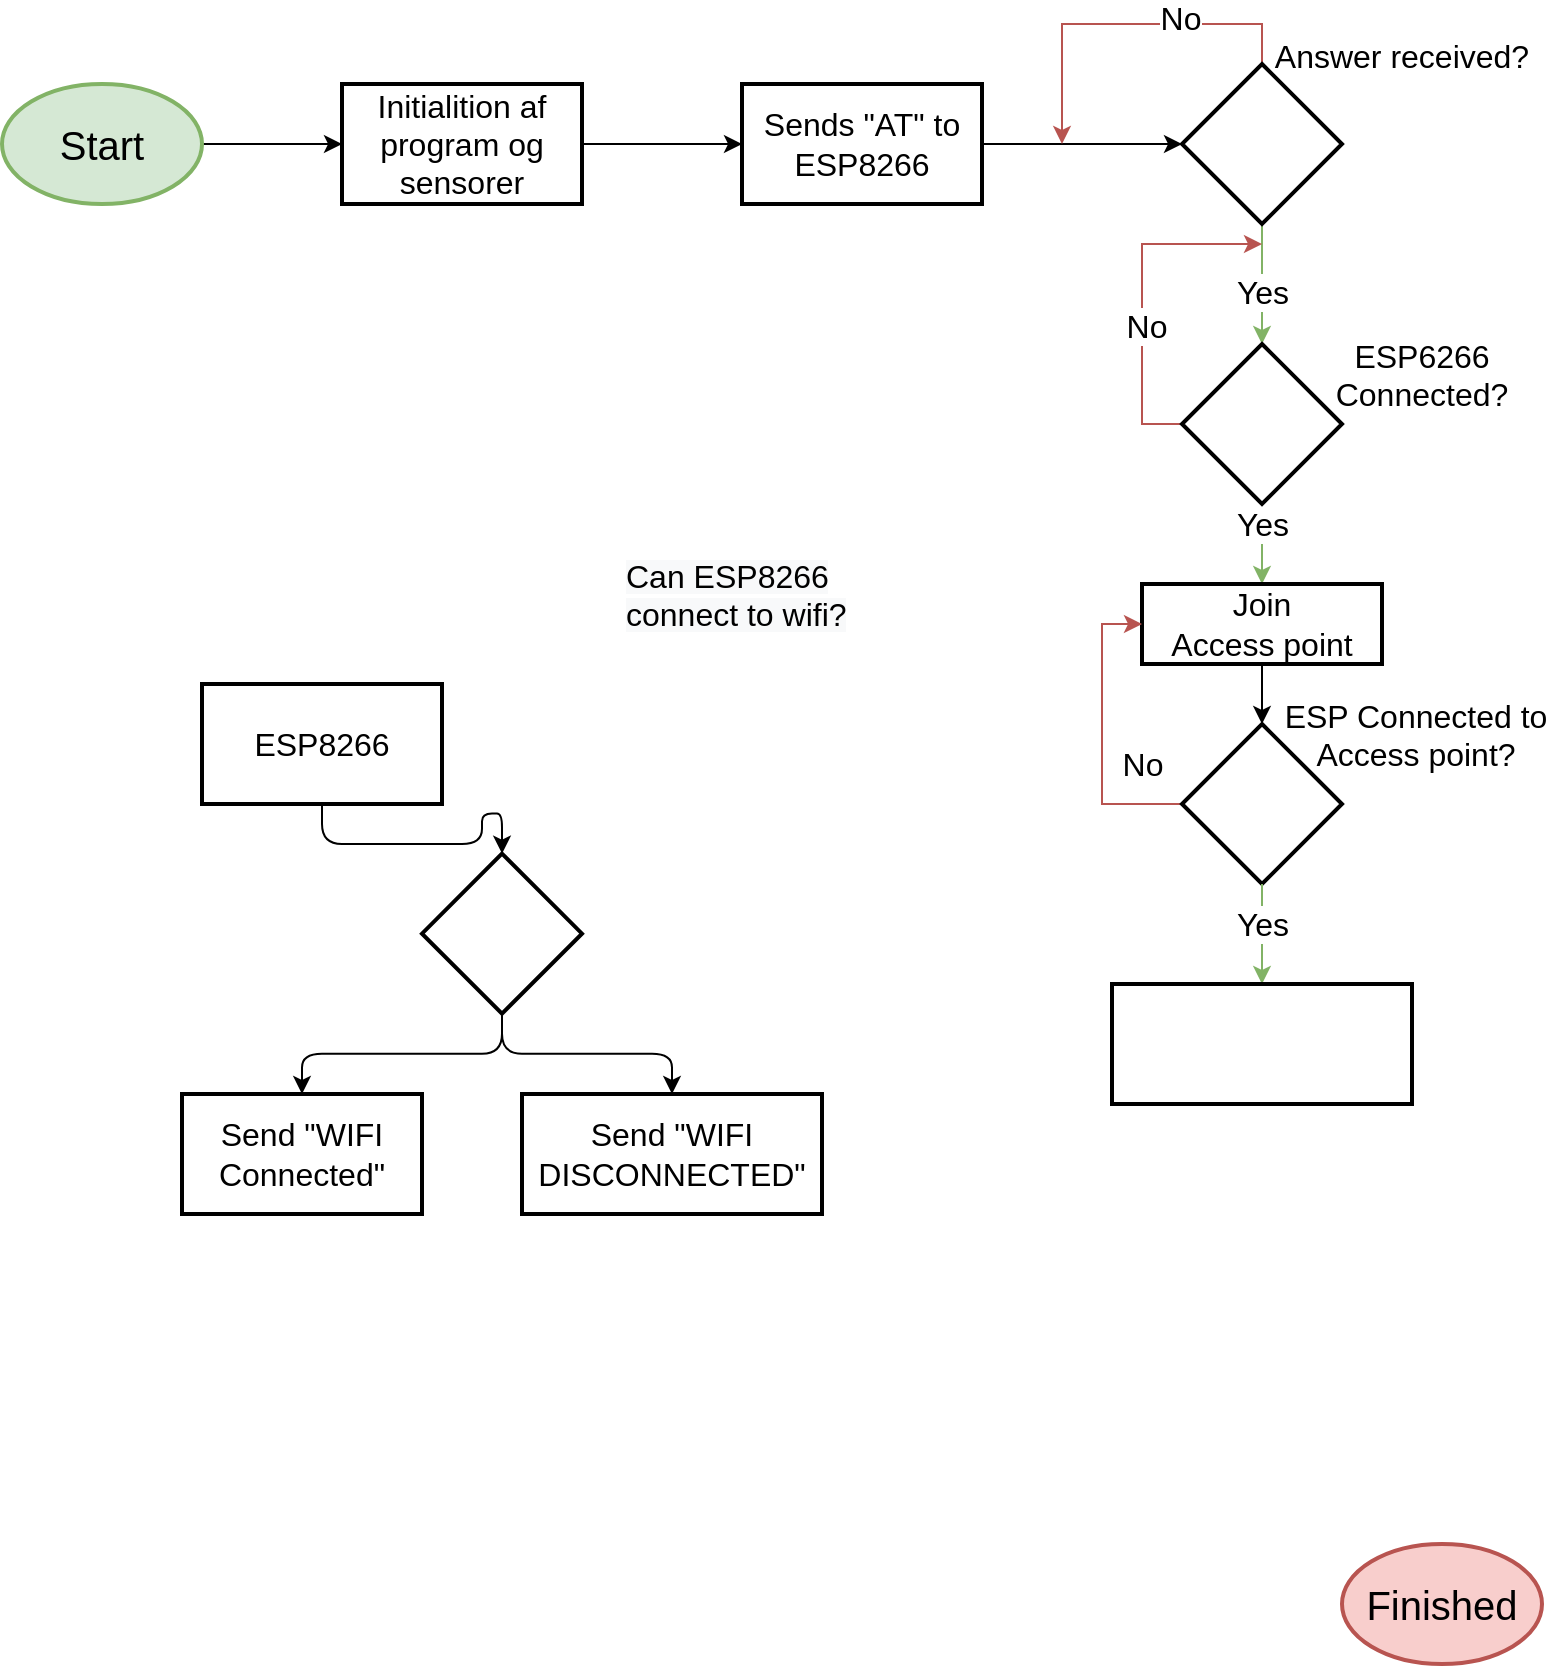 <mxfile version="13.7.9" type="device"><diagram id="FaV-3J4RYFhDOAYKGPKZ" name="Side-1"><mxGraphModel dx="677" dy="391" grid="1" gridSize="10" guides="1" tooltips="1" connect="1" arrows="1" fold="1" page="1" pageScale="1" pageWidth="827" pageHeight="1169" math="0" shadow="0"><root><mxCell id="0"/><mxCell id="1" parent="0"/><mxCell id="T9v7fl9vdt2O8YR_j9P5-5" value="" style="edgeStyle=orthogonalEdgeStyle;orthogonalLoop=1;jettySize=auto;html=1;" edge="1" parent="1" source="T9v7fl9vdt2O8YR_j9P5-1" target="T9v7fl9vdt2O8YR_j9P5-4"><mxGeometry relative="1" as="geometry"/></mxCell><mxCell id="T9v7fl9vdt2O8YR_j9P5-1" value="&lt;font style=&quot;font-size: 20px&quot;&gt;Start&lt;/font&gt;" style="strokeWidth=2;html=1;shape=mxgraph.flowchart.start_1;whiteSpace=wrap;fillColor=#d5e8d4;strokeColor=#82b366;" vertex="1" parent="1"><mxGeometry x="50" y="50" width="100" height="60" as="geometry"/></mxCell><mxCell id="T9v7fl9vdt2O8YR_j9P5-23" value="" style="edgeStyle=orthogonalEdgeStyle;orthogonalLoop=1;jettySize=auto;html=1;fontSize=16;" edge="1" parent="1" source="T9v7fl9vdt2O8YR_j9P5-4" target="T9v7fl9vdt2O8YR_j9P5-22"><mxGeometry relative="1" as="geometry"/></mxCell><mxCell id="T9v7fl9vdt2O8YR_j9P5-4" value="Initialition af program og sensorer" style="whiteSpace=wrap;html=1;strokeWidth=2;fontSize=16;" vertex="1" parent="1"><mxGeometry x="220" y="50" width="120" height="60" as="geometry"/></mxCell><mxCell id="T9v7fl9vdt2O8YR_j9P5-14" value="" style="edgeStyle=orthogonalEdgeStyle;orthogonalLoop=1;jettySize=auto;html=1;fontSize=16;" edge="1" parent="1" source="T9v7fl9vdt2O8YR_j9P5-12" target="T9v7fl9vdt2O8YR_j9P5-13"><mxGeometry relative="1" as="geometry"/></mxCell><mxCell id="T9v7fl9vdt2O8YR_j9P5-12" value="ESP8266" style="whiteSpace=wrap;html=1;fontSize=16;strokeWidth=2;" vertex="1" parent="1"><mxGeometry x="150" y="350" width="120" height="60" as="geometry"/></mxCell><mxCell id="T9v7fl9vdt2O8YR_j9P5-18" value="" style="edgeStyle=orthogonalEdgeStyle;orthogonalLoop=1;jettySize=auto;html=1;fontSize=16;" edge="1" parent="1" source="T9v7fl9vdt2O8YR_j9P5-13" target="T9v7fl9vdt2O8YR_j9P5-17"><mxGeometry relative="1" as="geometry"/></mxCell><mxCell id="T9v7fl9vdt2O8YR_j9P5-21" style="edgeStyle=orthogonalEdgeStyle;orthogonalLoop=1;jettySize=auto;html=1;fontSize=16;" edge="1" parent="1" source="T9v7fl9vdt2O8YR_j9P5-13" target="T9v7fl9vdt2O8YR_j9P5-20"><mxGeometry relative="1" as="geometry"/></mxCell><mxCell id="T9v7fl9vdt2O8YR_j9P5-13" value="" style="rhombus;whiteSpace=wrap;html=1;fontSize=16;strokeWidth=2;" vertex="1" parent="1"><mxGeometry x="260" y="434.83" width="80" height="80" as="geometry"/></mxCell><mxCell id="T9v7fl9vdt2O8YR_j9P5-15" value="&lt;span style=&quot;color: rgb(0 , 0 , 0) ; font-family: &amp;#34;helvetica&amp;#34; ; font-size: 16px ; font-style: normal ; font-weight: 400 ; letter-spacing: normal ; text-align: center ; text-indent: 0px ; text-transform: none ; word-spacing: 0px ; background-color: rgb(248 , 249 , 250) ; display: inline ; float: none&quot;&gt;Can ESP8266&lt;br&gt;connect to wifi?&lt;/span&gt;" style="text;whiteSpace=wrap;html=1;fontSize=16;" vertex="1" parent="1"><mxGeometry x="360" y="280" width="120" height="50" as="geometry"/></mxCell><mxCell id="T9v7fl9vdt2O8YR_j9P5-17" value="Send &quot;WIFI Connected&quot;" style="whiteSpace=wrap;html=1;fontSize=16;strokeWidth=2;" vertex="1" parent="1"><mxGeometry x="140" y="555" width="120" height="60" as="geometry"/></mxCell><mxCell id="T9v7fl9vdt2O8YR_j9P5-20" value="Send &quot;WIFI DISCONNECTED&quot;" style="whiteSpace=wrap;html=1;fontSize=16;strokeWidth=2;" vertex="1" parent="1"><mxGeometry x="310" y="555" width="150" height="60" as="geometry"/></mxCell><mxCell id="T9v7fl9vdt2O8YR_j9P5-25" value="" style="edgeStyle=orthogonalEdgeStyle;orthogonalLoop=1;jettySize=auto;html=1;fontSize=16;" edge="1" parent="1" source="T9v7fl9vdt2O8YR_j9P5-22" target="T9v7fl9vdt2O8YR_j9P5-24"><mxGeometry relative="1" as="geometry"/></mxCell><mxCell id="T9v7fl9vdt2O8YR_j9P5-22" value="Sends &quot;AT&quot; to ESP8266" style="whiteSpace=wrap;html=1;fontSize=16;strokeWidth=2;" vertex="1" parent="1"><mxGeometry x="420" y="50" width="120" height="60" as="geometry"/></mxCell><mxCell id="T9v7fl9vdt2O8YR_j9P5-28" value="" style="edgeStyle=orthogonalEdgeStyle;rounded=0;orthogonalLoop=1;jettySize=auto;html=1;fontSize=16;fillColor=#d5e8d4;strokeColor=#82b366;entryX=0.5;entryY=0;entryDx=0;entryDy=0;" edge="1" parent="1" source="T9v7fl9vdt2O8YR_j9P5-24" target="T9v7fl9vdt2O8YR_j9P5-37"><mxGeometry relative="1" as="geometry"><mxPoint x="680" y="210" as="targetPoint"/></mxGeometry></mxCell><mxCell id="T9v7fl9vdt2O8YR_j9P5-32" value="Yes" style="edgeLabel;html=1;align=center;verticalAlign=middle;resizable=0;points=[];fontSize=16;" vertex="1" connectable="0" parent="T9v7fl9vdt2O8YR_j9P5-28"><mxGeometry x="-0.204" y="1" relative="1" as="geometry"><mxPoint x="-1" y="10" as="offset"/></mxGeometry></mxCell><mxCell id="T9v7fl9vdt2O8YR_j9P5-29" style="edgeStyle=orthogonalEdgeStyle;rounded=0;orthogonalLoop=1;jettySize=auto;html=1;fontSize=16;fillColor=#f8cecc;strokeColor=#b85450;" edge="1" parent="1" source="T9v7fl9vdt2O8YR_j9P5-24"><mxGeometry relative="1" as="geometry"><mxPoint x="580" y="80" as="targetPoint"/><Array as="points"><mxPoint x="680" y="20"/><mxPoint x="580" y="20"/></Array></mxGeometry></mxCell><mxCell id="T9v7fl9vdt2O8YR_j9P5-31" value="No" style="edgeLabel;html=1;align=center;verticalAlign=middle;resizable=0;points=[];fontSize=16;" vertex="1" connectable="0" parent="T9v7fl9vdt2O8YR_j9P5-29"><mxGeometry x="-0.315" y="-2" relative="1" as="geometry"><mxPoint y="-1" as="offset"/></mxGeometry></mxCell><mxCell id="T9v7fl9vdt2O8YR_j9P5-24" value="" style="rhombus;whiteSpace=wrap;html=1;fontSize=16;strokeWidth=2;" vertex="1" parent="1"><mxGeometry x="640" y="40" width="80" height="80" as="geometry"/></mxCell><mxCell id="T9v7fl9vdt2O8YR_j9P5-26" value="&lt;div style=&quot;&quot;&gt;&lt;span&gt;&lt;font face=&quot;helvetica&quot;&gt;Answer received?&lt;/font&gt;&lt;/span&gt;&lt;/div&gt;" style="text;whiteSpace=wrap;html=1;fontSize=16;align=center;" vertex="1" parent="1"><mxGeometry x="680" y="20" width="140" height="50" as="geometry"/></mxCell><mxCell id="T9v7fl9vdt2O8YR_j9P5-30" value="&lt;font style=&quot;font-size: 20px&quot;&gt;Finished&lt;/font&gt;" style="strokeWidth=2;html=1;shape=mxgraph.flowchart.start_1;whiteSpace=wrap;fillColor=#f8cecc;strokeColor=#b85450;" vertex="1" parent="1"><mxGeometry x="720" y="780" width="100" height="60" as="geometry"/></mxCell><mxCell id="T9v7fl9vdt2O8YR_j9P5-33" value="Yes" style="edgeStyle=orthogonalEdgeStyle;rounded=0;orthogonalLoop=1;jettySize=auto;html=1;fontSize=16;fillColor=#d5e8d4;strokeColor=#82b366;entryX=0.5;entryY=0;entryDx=0;entryDy=0;" edge="1" parent="1" source="T9v7fl9vdt2O8YR_j9P5-37" target="T9v7fl9vdt2O8YR_j9P5-40"><mxGeometry x="-0.5" relative="1" as="geometry"><mxPoint x="680" y="300" as="targetPoint"/><mxPoint as="offset"/></mxGeometry></mxCell><mxCell id="T9v7fl9vdt2O8YR_j9P5-34" value="Yes" style="edgeLabel;html=1;align=center;verticalAlign=middle;resizable=0;points=[];fontSize=16;" vertex="1" connectable="0" parent="T9v7fl9vdt2O8YR_j9P5-33"><mxGeometry x="-0.204" y="1" relative="1" as="geometry"><mxPoint x="1.67" y="-51" as="offset"/></mxGeometry></mxCell><mxCell id="T9v7fl9vdt2O8YR_j9P5-35" style="edgeStyle=orthogonalEdgeStyle;rounded=0;orthogonalLoop=1;jettySize=auto;html=1;fontSize=16;fillColor=#f8cecc;strokeColor=#b85450;exitX=0;exitY=0.5;exitDx=0;exitDy=0;" edge="1" parent="1" source="T9v7fl9vdt2O8YR_j9P5-37"><mxGeometry relative="1" as="geometry"><mxPoint x="680" y="130" as="targetPoint"/><Array as="points"><mxPoint x="620" y="220"/><mxPoint x="620" y="130"/></Array></mxGeometry></mxCell><mxCell id="T9v7fl9vdt2O8YR_j9P5-36" value="No" style="edgeLabel;html=1;align=center;verticalAlign=middle;resizable=0;points=[];fontSize=16;" vertex="1" connectable="0" parent="T9v7fl9vdt2O8YR_j9P5-35"><mxGeometry x="-0.315" y="-2" relative="1" as="geometry"><mxPoint y="-11.67" as="offset"/></mxGeometry></mxCell><mxCell id="T9v7fl9vdt2O8YR_j9P5-37" value="" style="rhombus;whiteSpace=wrap;html=1;fontSize=16;strokeWidth=2;" vertex="1" parent="1"><mxGeometry x="640" y="180" width="80" height="80" as="geometry"/></mxCell><mxCell id="T9v7fl9vdt2O8YR_j9P5-39" value="&lt;div&gt;&lt;span&gt;&lt;font face=&quot;helvetica&quot;&gt;ESP6266 Connected?&lt;/font&gt;&lt;/span&gt;&lt;/div&gt;" style="text;whiteSpace=wrap;html=1;fontSize=16;align=center;" vertex="1" parent="1"><mxGeometry x="690" y="170" width="140" height="50" as="geometry"/></mxCell><mxCell id="T9v7fl9vdt2O8YR_j9P5-50" style="edgeStyle=orthogonalEdgeStyle;rounded=0;orthogonalLoop=1;jettySize=auto;html=1;fontSize=16;" edge="1" parent="1" source="T9v7fl9vdt2O8YR_j9P5-40" target="T9v7fl9vdt2O8YR_j9P5-46"><mxGeometry relative="1" as="geometry"/></mxCell><mxCell id="T9v7fl9vdt2O8YR_j9P5-40" value="Join&lt;br&gt;Access point" style="whiteSpace=wrap;html=1;fontSize=16;strokeWidth=2;" vertex="1" parent="1"><mxGeometry x="620" y="300" width="120" height="40" as="geometry"/></mxCell><mxCell id="T9v7fl9vdt2O8YR_j9P5-44" style="edgeStyle=orthogonalEdgeStyle;rounded=0;orthogonalLoop=1;jettySize=auto;html=1;fontSize=16;fillColor=#f8cecc;strokeColor=#b85450;exitX=0;exitY=0.5;exitDx=0;exitDy=0;entryX=0;entryY=0.5;entryDx=0;entryDy=0;" edge="1" parent="1" source="T9v7fl9vdt2O8YR_j9P5-46" target="T9v7fl9vdt2O8YR_j9P5-40"><mxGeometry relative="1" as="geometry"><mxPoint x="680" y="290" as="targetPoint"/><Array as="points"><mxPoint x="600" y="410"/><mxPoint x="600" y="320"/></Array></mxGeometry></mxCell><mxCell id="T9v7fl9vdt2O8YR_j9P5-45" value="No" style="edgeLabel;html=1;align=center;verticalAlign=middle;resizable=0;points=[];fontSize=16;" vertex="1" connectable="0" parent="T9v7fl9vdt2O8YR_j9P5-44"><mxGeometry x="-0.315" y="-2" relative="1" as="geometry"><mxPoint x="18" y="-8.57" as="offset"/></mxGeometry></mxCell><mxCell id="T9v7fl9vdt2O8YR_j9P5-46" value="" style="rhombus;whiteSpace=wrap;html=1;fontSize=16;strokeWidth=2;" vertex="1" parent="1"><mxGeometry x="640" y="370" width="80" height="80" as="geometry"/></mxCell><mxCell id="T9v7fl9vdt2O8YR_j9P5-47" value="&lt;font face=&quot;helvetica&quot;&gt;ESP Connected to Access point?&lt;/font&gt;" style="text;whiteSpace=wrap;html=1;fontSize=16;align=center;" vertex="1" parent="1"><mxGeometry x="687" y="350" width="140" height="50" as="geometry"/></mxCell><mxCell id="T9v7fl9vdt2O8YR_j9P5-48" value="" style="edgeStyle=orthogonalEdgeStyle;rounded=0;orthogonalLoop=1;jettySize=auto;html=1;fontSize=16;fillColor=#d5e8d4;strokeColor=#82b366;exitX=0.5;exitY=1;exitDx=0;exitDy=0;entryX=0.5;entryY=0;entryDx=0;entryDy=0;" edge="1" parent="1" source="T9v7fl9vdt2O8YR_j9P5-46" target="T9v7fl9vdt2O8YR_j9P5-51"><mxGeometry relative="1" as="geometry"><mxPoint x="670" y="514.83" as="sourcePoint"/><mxPoint x="680" y="600" as="targetPoint"/><Array as="points"/></mxGeometry></mxCell><mxCell id="T9v7fl9vdt2O8YR_j9P5-49" value="Yes" style="edgeLabel;html=1;align=center;verticalAlign=middle;resizable=0;points=[];fontSize=16;" vertex="1" connectable="0" parent="T9v7fl9vdt2O8YR_j9P5-48"><mxGeometry x="-0.204" y="1" relative="1" as="geometry"><mxPoint x="-1" as="offset"/></mxGeometry></mxCell><mxCell id="T9v7fl9vdt2O8YR_j9P5-51" value="" style="whiteSpace=wrap;html=1;fontSize=16;strokeWidth=2;" vertex="1" parent="1"><mxGeometry x="605" y="500" width="150" height="60" as="geometry"/></mxCell></root></mxGraphModel></diagram></mxfile>